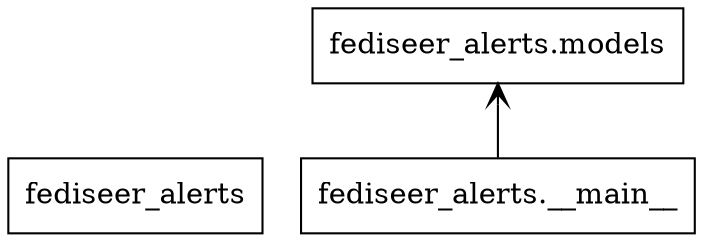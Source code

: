 digraph "packages" {
rankdir=BT
charset="utf-8"
"fediseer_alerts" [color="black", label=<fediseer_alerts>, shape="box", style="solid"];
"fediseer_alerts.__main__" [color="black", label=<fediseer_alerts.__main__>, shape="box", style="solid"];
"fediseer_alerts.models" [color="black", label=<fediseer_alerts.models>, shape="box", style="solid"];
"fediseer_alerts.__main__" -> "fediseer_alerts.models" [arrowhead="open", arrowtail="none"];
}
